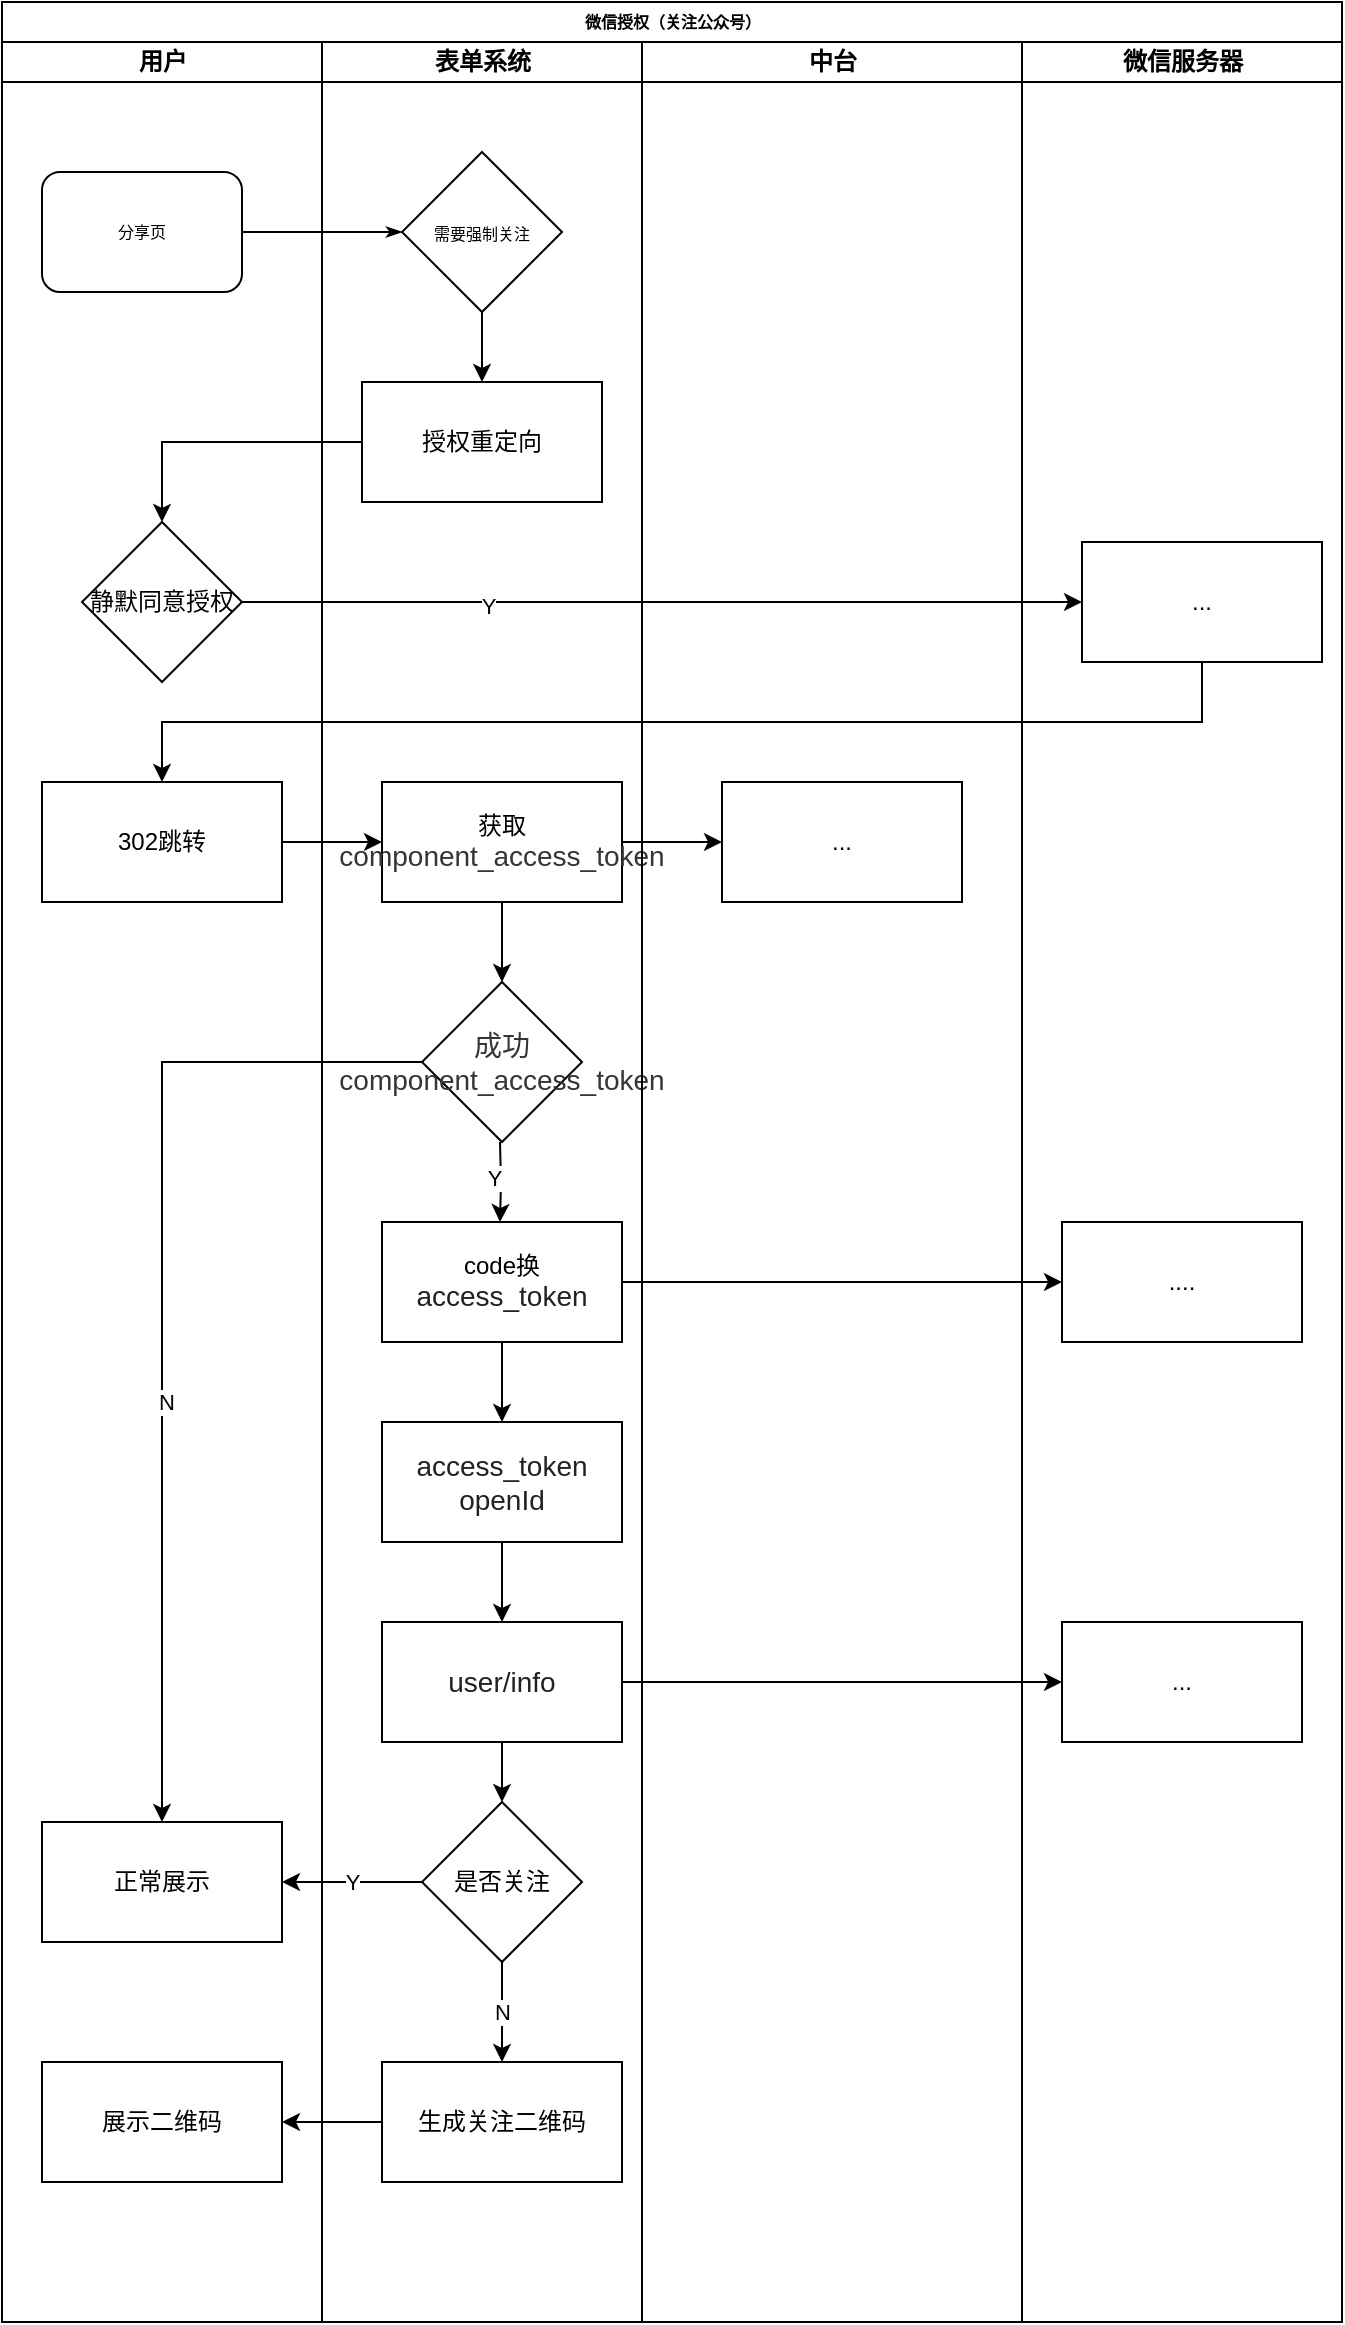 <mxfile version="13.11.0" type="github">
  <diagram name="Page-1" id="74e2e168-ea6b-b213-b513-2b3c1d86103e">
    <mxGraphModel dx="1422" dy="764" grid="1" gridSize="10" guides="1" tooltips="1" connect="1" arrows="1" fold="1" page="1" pageScale="1" pageWidth="1100" pageHeight="850" background="#ffffff" math="0" shadow="0">
      <root>
        <mxCell id="0" />
        <mxCell id="1" parent="0" />
        <mxCell id="77e6c97f196da883-1" value="微信授权（关注公众号）" style="swimlane;html=1;childLayout=stackLayout;startSize=20;rounded=0;shadow=0;labelBackgroundColor=none;strokeWidth=1;fontFamily=Verdana;fontSize=8;align=center;" parent="1" vertex="1">
          <mxGeometry x="70" y="40" width="670" height="1160" as="geometry" />
        </mxCell>
        <mxCell id="77e6c97f196da883-2" value="用户" style="swimlane;html=1;startSize=20;" parent="77e6c97f196da883-1" vertex="1">
          <mxGeometry y="20" width="160" height="1140" as="geometry" />
        </mxCell>
        <mxCell id="77e6c97f196da883-8" value="分享页" style="rounded=1;whiteSpace=wrap;html=1;shadow=0;labelBackgroundColor=none;strokeWidth=1;fontFamily=Verdana;fontSize=8;align=center;" parent="77e6c97f196da883-2" vertex="1">
          <mxGeometry x="20" y="65" width="100" height="60" as="geometry" />
        </mxCell>
        <mxCell id="tbGh9AGM3X3flpmvFjvH-10" value="静默同意授权" style="rhombus;whiteSpace=wrap;html=1;rounded=0;glass=0;" vertex="1" parent="77e6c97f196da883-2">
          <mxGeometry x="40" y="240" width="80" height="80" as="geometry" />
        </mxCell>
        <mxCell id="tbGh9AGM3X3flpmvFjvH-24" value="302跳转" style="rounded=0;whiteSpace=wrap;html=1;glass=0;" vertex="1" parent="77e6c97f196da883-2">
          <mxGeometry x="20" y="370" width="120" height="60" as="geometry" />
        </mxCell>
        <mxCell id="tbGh9AGM3X3flpmvFjvH-38" value="正常展示" style="whiteSpace=wrap;html=1;rounded=0;glass=0;" vertex="1" parent="77e6c97f196da883-2">
          <mxGeometry x="20" y="890" width="120" height="60" as="geometry" />
        </mxCell>
        <mxCell id="tbGh9AGM3X3flpmvFjvH-45" value="展示二维码" style="whiteSpace=wrap;html=1;rounded=0;glass=0;" vertex="1" parent="77e6c97f196da883-2">
          <mxGeometry x="20" y="1010" width="120" height="60" as="geometry" />
        </mxCell>
        <mxCell id="77e6c97f196da883-26" style="edgeStyle=orthogonalEdgeStyle;rounded=1;html=1;labelBackgroundColor=none;startArrow=none;startFill=0;startSize=5;endArrow=classicThin;endFill=1;endSize=5;jettySize=auto;orthogonalLoop=1;strokeWidth=1;fontFamily=Verdana;fontSize=8;entryX=0;entryY=0.5;entryDx=0;entryDy=0;" parent="77e6c97f196da883-1" source="77e6c97f196da883-8" target="tbGh9AGM3X3flpmvFjvH-3" edge="1">
          <mxGeometry relative="1" as="geometry">
            <mxPoint x="190" y="115" as="targetPoint" />
          </mxGeometry>
        </mxCell>
        <mxCell id="tbGh9AGM3X3flpmvFjvH-17" value="" style="edgeStyle=orthogonalEdgeStyle;rounded=0;orthogonalLoop=1;jettySize=auto;html=1;" edge="1" parent="77e6c97f196da883-1" source="tbGh9AGM3X3flpmvFjvH-14" target="tbGh9AGM3X3flpmvFjvH-16">
          <mxGeometry relative="1" as="geometry" />
        </mxCell>
        <mxCell id="tbGh9AGM3X3flpmvFjvH-13" value="" style="edgeStyle=orthogonalEdgeStyle;rounded=0;orthogonalLoop=1;jettySize=auto;html=1;" edge="1" parent="77e6c97f196da883-1" source="tbGh9AGM3X3flpmvFjvH-10" target="tbGh9AGM3X3flpmvFjvH-12">
          <mxGeometry relative="1" as="geometry" />
        </mxCell>
        <mxCell id="tbGh9AGM3X3flpmvFjvH-41" value="Y" style="edgeLabel;html=1;align=center;verticalAlign=middle;resizable=0;points=[];" vertex="1" connectable="0" parent="tbGh9AGM3X3flpmvFjvH-13">
          <mxGeometry x="-0.414" y="-2" relative="1" as="geometry">
            <mxPoint as="offset" />
          </mxGeometry>
        </mxCell>
        <mxCell id="tbGh9AGM3X3flpmvFjvH-15" value="" style="edgeStyle=orthogonalEdgeStyle;rounded=0;orthogonalLoop=1;jettySize=auto;html=1;exitX=0.5;exitY=1;exitDx=0;exitDy=0;entryX=0.5;entryY=0;entryDx=0;entryDy=0;" edge="1" parent="77e6c97f196da883-1" source="tbGh9AGM3X3flpmvFjvH-12" target="tbGh9AGM3X3flpmvFjvH-24">
          <mxGeometry relative="1" as="geometry" />
        </mxCell>
        <mxCell id="tbGh9AGM3X3flpmvFjvH-25" style="edgeStyle=orthogonalEdgeStyle;rounded=0;orthogonalLoop=1;jettySize=auto;html=1;" edge="1" parent="77e6c97f196da883-1" source="tbGh9AGM3X3flpmvFjvH-24" target="tbGh9AGM3X3flpmvFjvH-14">
          <mxGeometry relative="1" as="geometry" />
        </mxCell>
        <mxCell id="77e6c97f196da883-3" value="表单系统" style="swimlane;html=1;startSize=20;" parent="77e6c97f196da883-1" vertex="1">
          <mxGeometry x="160" y="20" width="160" height="1140" as="geometry" />
        </mxCell>
        <mxCell id="tbGh9AGM3X3flpmvFjvH-3" value="&lt;span style=&quot;font-family: &amp;#34;verdana&amp;#34; ; font-size: 8px&quot;&gt;需要强制关注&lt;/span&gt;" style="rhombus;whiteSpace=wrap;html=1;rounded=0;glass=0;" vertex="1" parent="77e6c97f196da883-3">
          <mxGeometry x="40" y="55" width="80" height="80" as="geometry" />
        </mxCell>
        <mxCell id="tbGh9AGM3X3flpmvFjvH-4" value="授权重定向" style="whiteSpace=wrap;html=1;rounded=0;glass=0;" vertex="1" parent="77e6c97f196da883-3">
          <mxGeometry x="20" y="170" width="120" height="60" as="geometry" />
        </mxCell>
        <mxCell id="tbGh9AGM3X3flpmvFjvH-5" value="" style="edgeStyle=orthogonalEdgeStyle;rounded=0;orthogonalLoop=1;jettySize=auto;html=1;" edge="1" parent="77e6c97f196da883-3" source="tbGh9AGM3X3flpmvFjvH-3" target="tbGh9AGM3X3flpmvFjvH-4">
          <mxGeometry relative="1" as="geometry" />
        </mxCell>
        <mxCell id="tbGh9AGM3X3flpmvFjvH-14" value="获取&lt;span style=&quot;color: rgb(53 , 53 , 53) ; font-family: , &amp;#34;blinkmacsystemfont&amp;#34; , &amp;#34;sf ui text&amp;#34; , &amp;#34;helvetica neue&amp;#34; , &amp;#34;pingfang sc&amp;#34; , &amp;#34;hiragino sans gb&amp;#34; , &amp;#34;microsoft yahei ui&amp;#34; , &amp;#34;microsoft yahei&amp;#34; , &amp;#34;arial&amp;#34; , sans-serif ; font-size: 14px ; text-align: left&quot;&gt;component_access_token&lt;/span&gt;" style="whiteSpace=wrap;html=1;rounded=0;glass=0;" vertex="1" parent="77e6c97f196da883-3">
          <mxGeometry x="30" y="370" width="120" height="60" as="geometry" />
        </mxCell>
        <mxCell id="tbGh9AGM3X3flpmvFjvH-18" value="&lt;span style=&quot;color: rgb(53 , 53 , 53) ; font-size: 14px ; text-align: left&quot;&gt;成功&lt;br&gt;component_access_token&lt;/span&gt;" style="rhombus;whiteSpace=wrap;html=1;rounded=0;glass=0;" vertex="1" parent="77e6c97f196da883-3">
          <mxGeometry x="50" y="470" width="80" height="80" as="geometry" />
        </mxCell>
        <mxCell id="tbGh9AGM3X3flpmvFjvH-20" value="code换&lt;span style=&quot;color: rgb(34 , 34 , 34) ; font-family: , &amp;#34;blinkmacsystemfont&amp;#34; , &amp;#34;sf ui text&amp;#34; , &amp;#34;helvetica neue&amp;#34; , &amp;#34;pingfang sc&amp;#34; , &amp;#34;hiragino sans gb&amp;#34; , &amp;#34;microsoft yahei ui&amp;#34; , &amp;#34;microsoft yahei&amp;#34; , &amp;#34;arial&amp;#34; , sans-serif ; font-size: 14px&quot;&gt;access_token&lt;/span&gt;" style="whiteSpace=wrap;html=1;rounded=0;glass=0;" vertex="1" parent="77e6c97f196da883-3">
          <mxGeometry x="30" y="590" width="120" height="60" as="geometry" />
        </mxCell>
        <mxCell id="tbGh9AGM3X3flpmvFjvH-21" value="" style="edgeStyle=orthogonalEdgeStyle;rounded=0;orthogonalLoop=1;jettySize=auto;html=1;" edge="1" parent="77e6c97f196da883-3">
          <mxGeometry relative="1" as="geometry">
            <mxPoint x="89" y="550" as="sourcePoint" />
            <mxPoint x="89" y="590" as="targetPoint" />
          </mxGeometry>
        </mxCell>
        <mxCell id="tbGh9AGM3X3flpmvFjvH-40" value="Y" style="edgeLabel;html=1;align=center;verticalAlign=middle;resizable=0;points=[];" vertex="1" connectable="0" parent="tbGh9AGM3X3flpmvFjvH-21">
          <mxGeometry x="-0.15" y="-4" relative="1" as="geometry">
            <mxPoint as="offset" />
          </mxGeometry>
        </mxCell>
        <mxCell id="tbGh9AGM3X3flpmvFjvH-26" value="&lt;span style=&quot;color: rgb(34 , 34 , 34) ; font-size: 14px&quot;&gt;access_token&lt;br&gt;openId&lt;br&gt;&lt;/span&gt;" style="whiteSpace=wrap;html=1;rounded=0;glass=0;" vertex="1" parent="77e6c97f196da883-3">
          <mxGeometry x="30" y="690" width="120" height="60" as="geometry" />
        </mxCell>
        <mxCell id="tbGh9AGM3X3flpmvFjvH-28" value="&lt;span style=&quot;color: rgb(34 , 34 , 34) ; font-family: , &amp;#34;blinkmacsystemfont&amp;#34; , &amp;#34;sf ui text&amp;#34; , &amp;#34;helvetica neue&amp;#34; , &amp;#34;pingfang sc&amp;#34; , &amp;#34;hiragino sans gb&amp;#34; , &amp;#34;microsoft yahei ui&amp;#34; , &amp;#34;microsoft yahei&amp;#34; , &amp;#34;arial&amp;#34; , sans-serif ; font-size: 14px&quot;&gt;user/info&lt;/span&gt;" style="whiteSpace=wrap;html=1;rounded=0;glass=0;" vertex="1" parent="77e6c97f196da883-3">
          <mxGeometry x="30" y="790" width="120" height="60" as="geometry" />
        </mxCell>
        <mxCell id="tbGh9AGM3X3flpmvFjvH-29" value="" style="edgeStyle=orthogonalEdgeStyle;rounded=0;orthogonalLoop=1;jettySize=auto;html=1;" edge="1" parent="77e6c97f196da883-3" source="tbGh9AGM3X3flpmvFjvH-26" target="tbGh9AGM3X3flpmvFjvH-28">
          <mxGeometry relative="1" as="geometry" />
        </mxCell>
        <mxCell id="tbGh9AGM3X3flpmvFjvH-27" value="" style="edgeStyle=orthogonalEdgeStyle;rounded=0;orthogonalLoop=1;jettySize=auto;html=1;exitX=0.5;exitY=1;exitDx=0;exitDy=0;" edge="1" parent="77e6c97f196da883-3" source="tbGh9AGM3X3flpmvFjvH-20" target="tbGh9AGM3X3flpmvFjvH-26">
          <mxGeometry relative="1" as="geometry" />
        </mxCell>
        <mxCell id="tbGh9AGM3X3flpmvFjvH-19" value="" style="edgeStyle=orthogonalEdgeStyle;rounded=0;orthogonalLoop=1;jettySize=auto;html=1;" edge="1" parent="77e6c97f196da883-3" source="tbGh9AGM3X3flpmvFjvH-14" target="tbGh9AGM3X3flpmvFjvH-18">
          <mxGeometry relative="1" as="geometry" />
        </mxCell>
        <mxCell id="tbGh9AGM3X3flpmvFjvH-36" value="是否关注" style="rhombus;whiteSpace=wrap;html=1;rounded=0;glass=0;" vertex="1" parent="77e6c97f196da883-3">
          <mxGeometry x="50" y="880" width="80" height="80" as="geometry" />
        </mxCell>
        <mxCell id="tbGh9AGM3X3flpmvFjvH-37" value="" style="edgeStyle=orthogonalEdgeStyle;rounded=0;orthogonalLoop=1;jettySize=auto;html=1;" edge="1" parent="77e6c97f196da883-3" source="tbGh9AGM3X3flpmvFjvH-28" target="tbGh9AGM3X3flpmvFjvH-36">
          <mxGeometry relative="1" as="geometry" />
        </mxCell>
        <mxCell id="tbGh9AGM3X3flpmvFjvH-42" value="生成关注二维码" style="whiteSpace=wrap;html=1;rounded=0;glass=0;" vertex="1" parent="77e6c97f196da883-3">
          <mxGeometry x="30" y="1010" width="120" height="60" as="geometry" />
        </mxCell>
        <mxCell id="tbGh9AGM3X3flpmvFjvH-43" value="N" style="edgeStyle=orthogonalEdgeStyle;rounded=0;orthogonalLoop=1;jettySize=auto;html=1;" edge="1" parent="77e6c97f196da883-3" source="tbGh9AGM3X3flpmvFjvH-36" target="tbGh9AGM3X3flpmvFjvH-42">
          <mxGeometry relative="1" as="geometry" />
        </mxCell>
        <mxCell id="tbGh9AGM3X3flpmvFjvH-23" value="" style="edgeStyle=orthogonalEdgeStyle;rounded=0;orthogonalLoop=1;jettySize=auto;html=1;" edge="1" parent="77e6c97f196da883-1" source="tbGh9AGM3X3flpmvFjvH-20" target="tbGh9AGM3X3flpmvFjvH-22">
          <mxGeometry relative="1" as="geometry" />
        </mxCell>
        <mxCell id="77e6c97f196da883-4" value="中台" style="swimlane;html=1;startSize=20;" parent="77e6c97f196da883-1" vertex="1">
          <mxGeometry x="320" y="20" width="190" height="1140" as="geometry" />
        </mxCell>
        <mxCell id="tbGh9AGM3X3flpmvFjvH-16" value="..." style="whiteSpace=wrap;html=1;rounded=0;glass=0;" vertex="1" parent="77e6c97f196da883-4">
          <mxGeometry x="40" y="370" width="120" height="60" as="geometry" />
        </mxCell>
        <mxCell id="77e6c97f196da883-5" value="微信服务器" style="swimlane;html=1;startSize=20;" parent="77e6c97f196da883-1" vertex="1">
          <mxGeometry x="510" y="20" width="160" height="1140" as="geometry" />
        </mxCell>
        <mxCell id="tbGh9AGM3X3flpmvFjvH-12" value="..." style="whiteSpace=wrap;html=1;rounded=0;glass=0;" vertex="1" parent="77e6c97f196da883-5">
          <mxGeometry x="30" y="250" width="120" height="60" as="geometry" />
        </mxCell>
        <mxCell id="tbGh9AGM3X3flpmvFjvH-22" value="...." style="whiteSpace=wrap;html=1;rounded=0;glass=0;" vertex="1" parent="77e6c97f196da883-5">
          <mxGeometry x="20" y="590" width="120" height="60" as="geometry" />
        </mxCell>
        <mxCell id="tbGh9AGM3X3flpmvFjvH-34" value="..." style="whiteSpace=wrap;html=1;rounded=0;glass=0;" vertex="1" parent="77e6c97f196da883-5">
          <mxGeometry x="20" y="790" width="120" height="60" as="geometry" />
        </mxCell>
        <mxCell id="tbGh9AGM3X3flpmvFjvH-11" value="" style="edgeStyle=orthogonalEdgeStyle;rounded=0;orthogonalLoop=1;jettySize=auto;html=1;" edge="1" parent="77e6c97f196da883-1" source="tbGh9AGM3X3flpmvFjvH-4" target="tbGh9AGM3X3flpmvFjvH-10">
          <mxGeometry relative="1" as="geometry" />
        </mxCell>
        <mxCell id="tbGh9AGM3X3flpmvFjvH-35" value="" style="edgeStyle=orthogonalEdgeStyle;rounded=0;orthogonalLoop=1;jettySize=auto;html=1;" edge="1" parent="77e6c97f196da883-1" source="tbGh9AGM3X3flpmvFjvH-28" target="tbGh9AGM3X3flpmvFjvH-34">
          <mxGeometry relative="1" as="geometry" />
        </mxCell>
        <mxCell id="tbGh9AGM3X3flpmvFjvH-39" value="Y" style="edgeStyle=orthogonalEdgeStyle;rounded=0;orthogonalLoop=1;jettySize=auto;html=1;" edge="1" parent="77e6c97f196da883-1" source="tbGh9AGM3X3flpmvFjvH-36" target="tbGh9AGM3X3flpmvFjvH-38">
          <mxGeometry relative="1" as="geometry" />
        </mxCell>
        <mxCell id="tbGh9AGM3X3flpmvFjvH-46" value="" style="edgeStyle=orthogonalEdgeStyle;rounded=0;orthogonalLoop=1;jettySize=auto;html=1;" edge="1" parent="77e6c97f196da883-1" source="tbGh9AGM3X3flpmvFjvH-42" target="tbGh9AGM3X3flpmvFjvH-45">
          <mxGeometry relative="1" as="geometry" />
        </mxCell>
        <mxCell id="tbGh9AGM3X3flpmvFjvH-47" style="edgeStyle=orthogonalEdgeStyle;rounded=0;orthogonalLoop=1;jettySize=auto;html=1;exitX=0;exitY=0.5;exitDx=0;exitDy=0;" edge="1" parent="77e6c97f196da883-1" source="tbGh9AGM3X3flpmvFjvH-18" target="tbGh9AGM3X3flpmvFjvH-38">
          <mxGeometry relative="1" as="geometry" />
        </mxCell>
        <mxCell id="tbGh9AGM3X3flpmvFjvH-48" value="N" style="edgeLabel;html=1;align=center;verticalAlign=middle;resizable=0;points=[];" vertex="1" connectable="0" parent="tbGh9AGM3X3flpmvFjvH-47">
          <mxGeometry x="0.176" y="2" relative="1" as="geometry">
            <mxPoint as="offset" />
          </mxGeometry>
        </mxCell>
      </root>
    </mxGraphModel>
  </diagram>
</mxfile>
